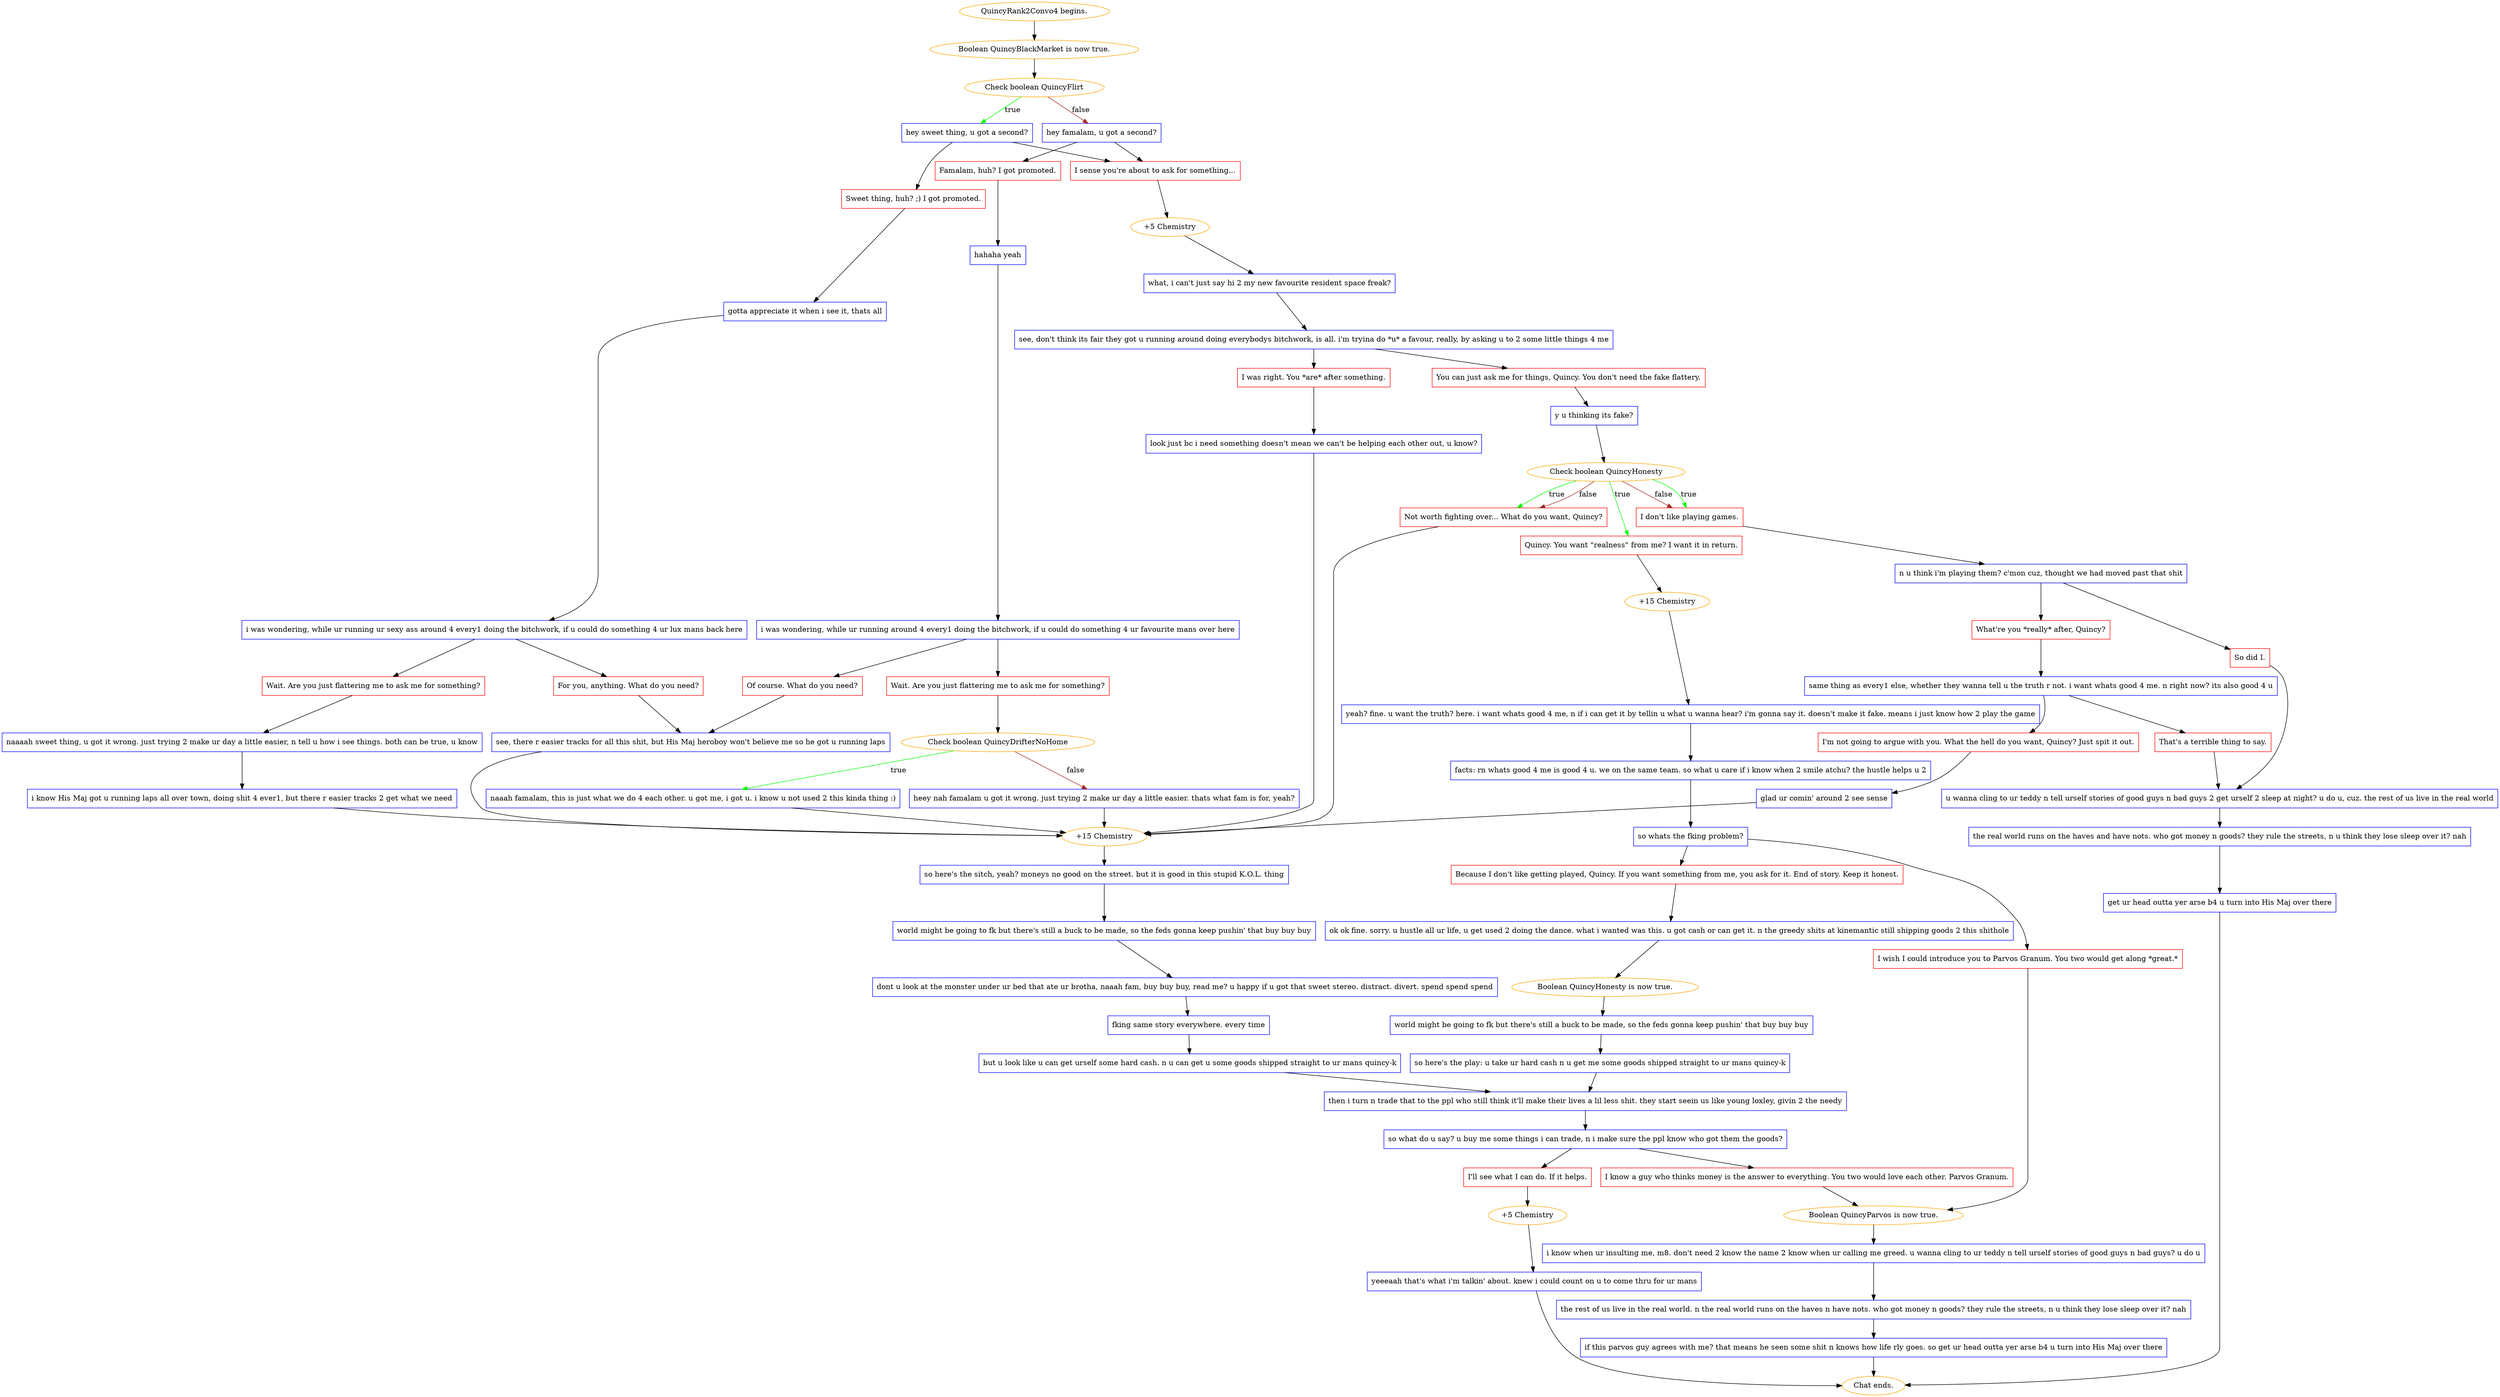 digraph {
	"QuincyRank2Convo4 begins." [color=orange];
		"QuincyRank2Convo4 begins." -> j3671517917;
	j3671517917 [label="Boolean QuincyBlackMarket is now true.",color=orange];
		j3671517917 -> j3865965441;
	j3865965441 [label="Check boolean QuincyFlirt",color=orange];
		j3865965441 -> j3692203452 [label=true,color=green];
		j3865965441 -> j3867901596 [label=false,color=brown];
	j3692203452 [label="hey sweet thing, u got a second?",shape=box,color=blue];
		j3692203452 -> j3805547496;
		j3692203452 -> j1436126238;
	j3867901596 [label="hey famalam, u got a second?",shape=box,color=blue];
		j3867901596 -> j2607605789;
		j3867901596 -> j1436126238;
	j3805547496 [label="Sweet thing, huh? ;) I got promoted.",shape=box,color=red];
		j3805547496 -> j728844054;
	j1436126238 [label="I sense you're about to ask for something...",shape=box,color=red];
		j1436126238 -> j413543538;
	j2607605789 [label="Famalam, huh? I got promoted.",shape=box,color=red];
		j2607605789 -> j2690883224;
	j728844054 [label="gotta appreciate it when i see it, thats all",shape=box,color=blue];
		j728844054 -> j3062499700;
	j413543538 [label="+5 Chemistry",color=orange];
		j413543538 -> j2079514468;
	j2690883224 [label="hahaha yeah",shape=box,color=blue];
		j2690883224 -> j1277764831;
	j3062499700 [label="i was wondering, while ur running ur sexy ass around 4 every1 doing the bitchwork, if u could do something 4 ur lux mans back here",shape=box,color=blue];
		j3062499700 -> j116033602;
		j3062499700 -> j3434637258;
	j2079514468 [label="what, i can't just say hi 2 my new favourite resident space freak?",shape=box,color=blue];
		j2079514468 -> j2832625550;
	j1277764831 [label="i was wondering, while ur running around 4 every1 doing the bitchwork, if u could do something 4 ur favourite mans over here",shape=box,color=blue];
		j1277764831 -> j2654784003;
		j1277764831 -> j917369699;
	j116033602 [label="For you, anything. What do you need?",shape=box,color=red];
		j116033602 -> j4180878220;
	j3434637258 [label="Wait. Are you just flattering me to ask me for something?",shape=box,color=red];
		j3434637258 -> j149920773;
	j2832625550 [label="see, don't think its fair they got u running around doing everybodys bitchwork, is all. i'm tryina do *u* a favour, really, by asking u to 2 some little things 4 me",shape=box,color=blue];
		j2832625550 -> j1229903149;
		j2832625550 -> j3460177215;
	j2654784003 [label="Of course. What do you need?",shape=box,color=red];
		j2654784003 -> j4180878220;
	j917369699 [label="Wait. Are you just flattering me to ask me for something?",shape=box,color=red];
		j917369699 -> j3576378402;
	j4180878220 [label="see, there r easier tracks for all this shit, but His Maj heroboy won't believe me so he got u running laps",shape=box,color=blue];
		j4180878220 -> j1651379023;
	j149920773 [label="naaaah sweet thing, u got it wrong. just trying 2 make ur day a little easier, n tell u how i see things. both can be true, u know",shape=box,color=blue];
		j149920773 -> j2165154467;
	j1229903149 [label="I was right. You *are* after something.",shape=box,color=red];
		j1229903149 -> j1451452659;
	j3460177215 [label="You can just ask me for things, Quincy. You don't need the fake flattery.",shape=box,color=red];
		j3460177215 -> j2601942498;
	j3576378402 [label="Check boolean QuincyDrifterNoHome",color=orange];
		j3576378402 -> j2585005769 [label=true,color=green];
		j3576378402 -> j2027377332 [label=false,color=brown];
	j1651379023 [label="+15 Chemistry",color=orange];
		j1651379023 -> j2059252767;
	j2165154467 [label="i know His Maj got u running laps all over town, doing shit 4 ever1, but there r easier tracks 2 get what we need",shape=box,color=blue];
		j2165154467 -> j1651379023;
	j1451452659 [label="look just bc i need something doesn't mean we can't be helping each other out, u know?",shape=box,color=blue];
		j1451452659 -> j1651379023;
	j2601942498 [label="y u thinking its fake?",shape=box,color=blue];
		j2601942498 -> j3330925528;
	j2585005769 [label="naaah famalam, this is just what we do 4 each other. u got me, i got u. i know u not used 2 this kinda thing :)",shape=box,color=blue];
		j2585005769 -> j1651379023;
	j2027377332 [label="heey nah famalam u got it wrong. just trying 2 make ur day a little easier. thats what fam is for, yeah?",shape=box,color=blue];
		j2027377332 -> j1651379023;
	j2059252767 [label="so here's the sitch, yeah? moneys no good on the street. but it is good in this stupid K.O.L. thing",shape=box,color=blue];
		j2059252767 -> j638790425;
	j3330925528 [label="Check boolean QuincyHonesty",color=orange];
		j3330925528 -> j3988949786 [label=true,color=green];
		j3330925528 -> j2113472178 [label=true,color=green];
		j3330925528 -> j2513712464 [label=true,color=green];
		j3330925528 -> j2113472178 [label=false,color=brown];
		j3330925528 -> j2513712464 [label=false,color=brown];
	j638790425 [label="world might be going to fk but there's still a buck to be made, so the feds gonna keep pushin' that buy buy buy",shape=box,color=blue];
		j638790425 -> j3579071762;
	j3988949786 [label="Quincy. You want \"realness\" from me? I want it in return.",shape=box,color=red];
		j3988949786 -> j349519669;
	j2113472178 [label="I don't like playing games.",shape=box,color=red];
		j2113472178 -> j3119799708;
	j2513712464 [label="Not worth fighting over... What do you want, Quincy?",shape=box,color=red];
		j2513712464 -> j1651379023;
	j3579071762 [label="dont u look at the monster under ur bed that ate ur brotha, naaah fam, buy buy buy, read me? u happy if u got that sweet stereo. distract. divert. spend spend spend",shape=box,color=blue];
		j3579071762 -> j2080224845;
	j349519669 [label="+15 Chemistry",color=orange];
		j349519669 -> j2651252649;
	j3119799708 [label="n u think i'm playing them? c'mon cuz, thought we had moved past that shit",shape=box,color=blue];
		j3119799708 -> j1668850028;
		j3119799708 -> j1476679942;
	j2080224845 [label="fking same story everywhere. every time",shape=box,color=blue];
		j2080224845 -> j1130050212;
	j2651252649 [label="yeah? fine. u want the truth? here. i want whats good 4 me, n if i can get it by tellin u what u wanna hear? i'm gonna say it. doesn't make it fake. means i just know how 2 play the game",shape=box,color=blue];
		j2651252649 -> j2726745129;
	j1668850028 [label="So did I.",shape=box,color=red];
		j1668850028 -> j3004178425;
	j1476679942 [label="What're you *really* after, Quincy?",shape=box,color=red];
		j1476679942 -> j3981727744;
	j1130050212 [label="but u look like u can get urself some hard cash. n u can get u some goods shipped straight to ur mans quincy-k",shape=box,color=blue];
		j1130050212 -> j818679287;
	j2726745129 [label="facts: rn whats good 4 me is good 4 u. we on the same team. so what u care if i know when 2 smile atchu? the hustle helps u 2",shape=box,color=blue];
		j2726745129 -> j4174673740;
	j3004178425 [label="u wanna cling to ur teddy n tell urself stories of good guys n bad guys 2 get urself 2 sleep at night? u do u, cuz. the rest of us live in the real world",shape=box,color=blue];
		j3004178425 -> j1072509021;
	j3981727744 [label="same thing as every1 else, whether they wanna tell u the truth r not. i want whats good 4 me. n right now? its also good 4 u",shape=box,color=blue];
		j3981727744 -> j2911913934;
		j3981727744 -> j1734893777;
	j818679287 [label="then i turn n trade that to the ppl who still think it'll make their lives a lil less shit. they start seein us like young loxley, givin 2 the needy",shape=box,color=blue];
		j818679287 -> j1690275122;
	j4174673740 [label="so whats the fking problem?",shape=box,color=blue];
		j4174673740 -> j4172551264;
		j4174673740 -> j3046287208;
	j1072509021 [label="the real world runs on the haves and have nots. who got money n goods? they rule the streets, n u think they lose sleep over it? nah",shape=box,color=blue];
		j1072509021 -> j4046110280;
	j2911913934 [label="That's a terrible thing to say.",shape=box,color=red];
		j2911913934 -> j3004178425;
	j1734893777 [label="I'm not going to argue with you. What the hell do you want, Quincy? Just spit it out.",shape=box,color=red];
		j1734893777 -> j4136618504;
	j1690275122 [label="so what do u say? u buy me some things i can trade, n i make sure the ppl know who got them the goods?",shape=box,color=blue];
		j1690275122 -> j111280483;
		j1690275122 -> j3205791753;
	j4172551264 [label="I wish I could introduce you to Parvos Granum. You two would get along *great.*",shape=box,color=red];
		j4172551264 -> j3975784200;
	j3046287208 [label="Because I don't like getting played, Quincy. If you want something from me, you ask for it. End of story. Keep it honest.",shape=box,color=red];
		j3046287208 -> j3754416788;
	j4046110280 [label="get ur head outta yer arse b4 u turn into His Maj over there",shape=box,color=blue];
		j4046110280 -> "Chat ends.";
	j4136618504 [label="glad ur comin' around 2 see sense",shape=box,color=blue];
		j4136618504 -> j1651379023;
	j111280483 [label="I'll see what I can do. If it helps.",shape=box,color=red];
		j111280483 -> j1778186770;
	j3205791753 [label="I know a guy who thinks money is the answer to everything. You two would love each other. Parvos Granum.",shape=box,color=red];
		j3205791753 -> j3975784200;
	j3975784200 [label="Boolean QuincyParvos is now true.",color=orange];
		j3975784200 -> j1190660187;
	j3754416788 [label="ok ok fine. sorry. u hustle all ur life, u get used 2 doing the dance. what i wanted was this. u got cash or can get it. n the greedy shits at kinemantic still shipping goods 2 this shithole",shape=box,color=blue];
		j3754416788 -> j3439296316;
	"Chat ends." [color=orange];
	j1778186770 [label="+5 Chemistry",color=orange];
		j1778186770 -> j1719057278;
	j1190660187 [label="i know when ur insulting me, m8. don't need 2 know the name 2 know when ur calling me greed. u wanna cling to ur teddy n tell urself stories of good guys n bad guys? u do u",shape=box,color=blue];
		j1190660187 -> j2818877854;
	j3439296316 [label="Boolean QuincyHonesty is now true.",color=orange];
		j3439296316 -> j3258805136;
	j1719057278 [label="yeeeaah that's what i'm talkin' about. knew i could count on u to come thru for ur mans",shape=box,color=blue];
		j1719057278 -> "Chat ends.";
	j2818877854 [label="the rest of us live in the real world. n the real world runs on the haves n have nots. who got money n goods? they rule the streets, n u think they lose sleep over it? nah",shape=box,color=blue];
		j2818877854 -> j2191987147;
	j3258805136 [label="world might be going to fk but there's still a buck to be made, so the feds gonna keep pushin' that buy buy buy",shape=box,color=blue];
		j3258805136 -> j928943879;
	j2191987147 [label="if this parvos guy agrees with me? that means he seen some shit n knows how life rly goes. so get ur head outta yer arse b4 u turn into His Maj over there",shape=box,color=blue];
		j2191987147 -> "Chat ends.";
	j928943879 [label="so here's the play: u take ur hard cash n u get me some goods shipped straight to ur mans quincy-k",shape=box,color=blue];
		j928943879 -> j818679287;
}